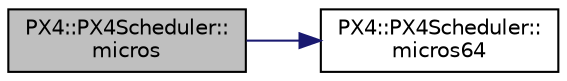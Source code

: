 digraph "PX4::PX4Scheduler::micros"
{
 // INTERACTIVE_SVG=YES
  edge [fontname="Helvetica",fontsize="10",labelfontname="Helvetica",labelfontsize="10"];
  node [fontname="Helvetica",fontsize="10",shape=record];
  rankdir="LR";
  Node1 [label="PX4::PX4Scheduler::\lmicros",height=0.2,width=0.4,color="black", fillcolor="grey75", style="filled" fontcolor="black"];
  Node1 -> Node2 [color="midnightblue",fontsize="10",style="solid",fontname="Helvetica"];
  Node2 [label="PX4::PX4Scheduler::\lmicros64",height=0.2,width=0.4,color="black", fillcolor="white", style="filled",URL="$classPX4_1_1PX4Scheduler.html#a822ec9075d8069255612c44a55373872"];
}
